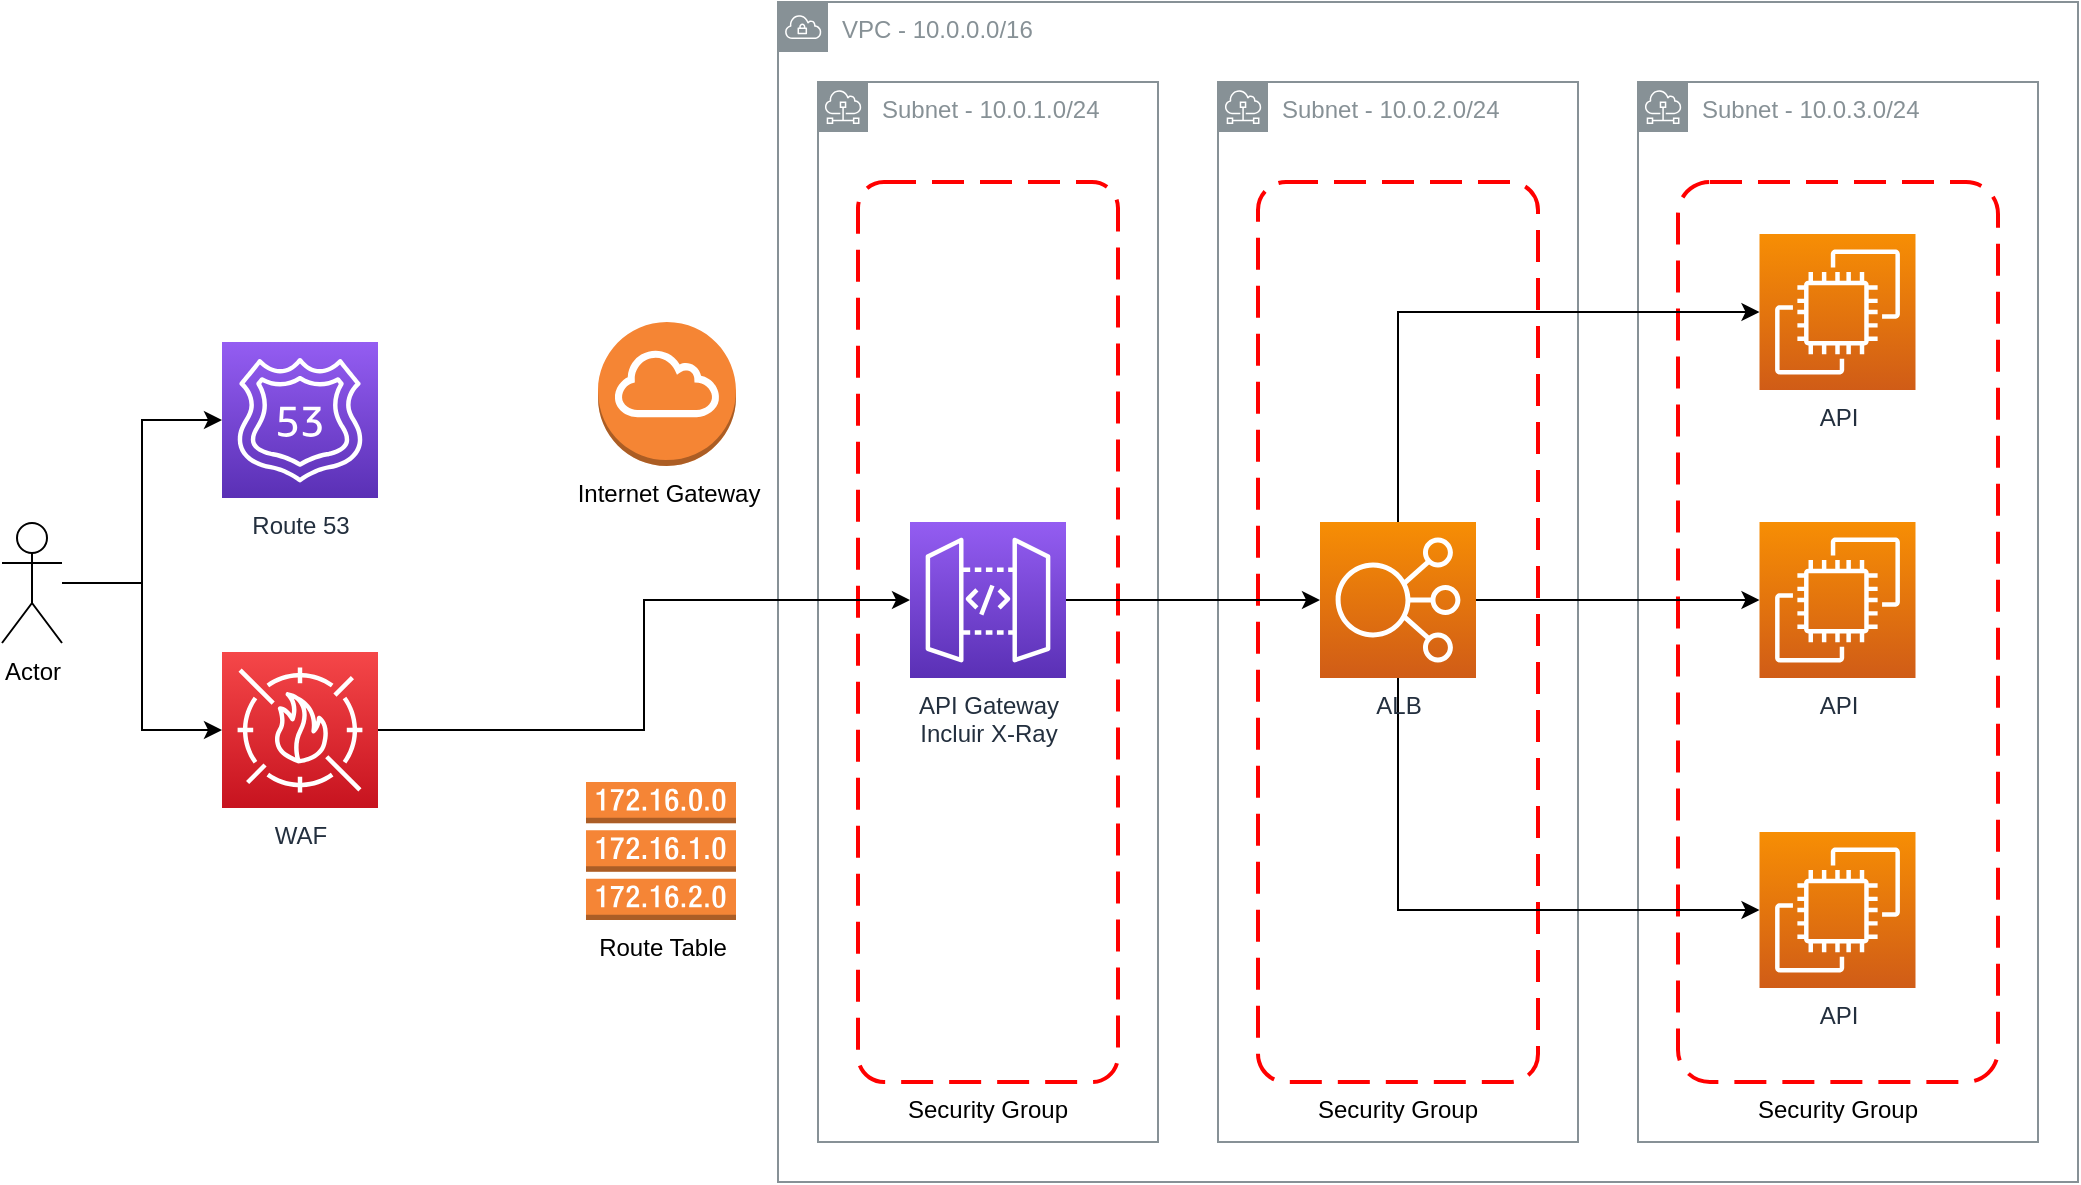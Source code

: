 <mxfile version="16.5.1" type="device" pages="2"><diagram id="eCbqJ1vzEe-MgR_kVF9B" name="1 - Arquitetura AWS"><mxGraphModel dx="3716" dy="857" grid="1" gridSize="10" guides="1" tooltips="1" connect="1" arrows="1" fold="1" page="1" pageScale="1" pageWidth="827" pageHeight="1169" math="0" shadow="0"><root><mxCell id="4GImXHgVdyIoRwlOzIsk-0"/><mxCell id="4GImXHgVdyIoRwlOzIsk-1" parent="4GImXHgVdyIoRwlOzIsk-0"/><mxCell id="bHW3LOVag84pb9nF0G_8-0" value="VPC - 10.0.0.0/16" style="sketch=0;outlineConnect=0;gradientColor=none;html=1;whiteSpace=wrap;fontSize=12;fontStyle=0;shape=mxgraph.aws4.group;grIcon=mxgraph.aws4.group_vpc;strokeColor=#879196;fillColor=none;verticalAlign=top;align=left;spacingLeft=30;fontColor=#879196;dashed=0;" parent="4GImXHgVdyIoRwlOzIsk-1" vertex="1"><mxGeometry x="-1242" y="10" width="650" height="590" as="geometry"/></mxCell><mxCell id="bHW3LOVag84pb9nF0G_8-13" value="Subnet - 10.0.1.0/24" style="sketch=0;outlineConnect=0;gradientColor=none;html=1;whiteSpace=wrap;fontSize=12;fontStyle=0;shape=mxgraph.aws4.group;grIcon=mxgraph.aws4.group_subnet;strokeColor=#879196;fillColor=none;verticalAlign=top;align=left;spacingLeft=30;fontColor=#879196;dashed=0;" parent="4GImXHgVdyIoRwlOzIsk-1" vertex="1"><mxGeometry x="-1222" y="50" width="170" height="530" as="geometry"/></mxCell><mxCell id="bHW3LOVag84pb9nF0G_8-14" value="Security Group" style="rounded=1;arcSize=10;dashed=1;strokeColor=#ff0000;fillColor=none;gradientColor=none;dashPattern=8 4;strokeWidth=2;labelPosition=center;verticalLabelPosition=bottom;align=center;verticalAlign=top;" parent="4GImXHgVdyIoRwlOzIsk-1" vertex="1"><mxGeometry x="-1202" y="100" width="130" height="450" as="geometry"/></mxCell><mxCell id="bHW3LOVag84pb9nF0G_8-2" value="Subnet - 10.0.2.0/24" style="sketch=0;outlineConnect=0;gradientColor=none;html=1;whiteSpace=wrap;fontSize=12;fontStyle=0;shape=mxgraph.aws4.group;grIcon=mxgraph.aws4.group_subnet;strokeColor=#879196;fillColor=none;verticalAlign=top;align=left;spacingLeft=30;fontColor=#879196;dashed=0;" parent="4GImXHgVdyIoRwlOzIsk-1" vertex="1"><mxGeometry x="-1022" y="50" width="180" height="530" as="geometry"/></mxCell><mxCell id="bHW3LOVag84pb9nF0G_8-8" value="Security Group" style="rounded=1;arcSize=10;dashed=1;strokeColor=#ff0000;fillColor=none;gradientColor=none;dashPattern=8 4;strokeWidth=2;labelPosition=center;verticalLabelPosition=bottom;align=center;verticalAlign=top;" parent="4GImXHgVdyIoRwlOzIsk-1" vertex="1"><mxGeometry x="-1002" y="100" width="140" height="450" as="geometry"/></mxCell><mxCell id="bHW3LOVag84pb9nF0G_8-1" value="Subnet - 10.0.3.0/24" style="sketch=0;outlineConnect=0;gradientColor=none;html=1;whiteSpace=wrap;fontSize=12;fontStyle=0;shape=mxgraph.aws4.group;grIcon=mxgraph.aws4.group_subnet;strokeColor=#879196;fillColor=none;verticalAlign=top;align=left;spacingLeft=30;fontColor=#879196;dashed=0;" parent="4GImXHgVdyIoRwlOzIsk-1" vertex="1"><mxGeometry x="-812" y="50" width="200" height="530" as="geometry"/></mxCell><mxCell id="bHW3LOVag84pb9nF0G_8-4" value="Security Group" style="rounded=1;arcSize=10;dashed=1;strokeColor=#ff0000;fillColor=none;gradientColor=none;dashPattern=8 4;strokeWidth=2;labelPosition=center;verticalLabelPosition=bottom;align=center;verticalAlign=top;" parent="4GImXHgVdyIoRwlOzIsk-1" vertex="1"><mxGeometry x="-792" y="100" width="160" height="450" as="geometry"/></mxCell><mxCell id="bHW3LOVag84pb9nF0G_8-3" value="API" style="sketch=0;points=[[0,0,0],[0.25,0,0],[0.5,0,0],[0.75,0,0],[1,0,0],[0,1,0],[0.25,1,0],[0.5,1,0],[0.75,1,0],[1,1,0],[0,0.25,0],[0,0.5,0],[0,0.75,0],[1,0.25,0],[1,0.5,0],[1,0.75,0]];outlineConnect=0;fontColor=#232F3E;gradientColor=#F78E04;gradientDirection=north;fillColor=#D05C17;strokeColor=#ffffff;dashed=0;verticalLabelPosition=bottom;verticalAlign=top;align=center;html=1;fontSize=12;fontStyle=0;aspect=fixed;shape=mxgraph.aws4.resourceIcon;resIcon=mxgraph.aws4.ec2;" parent="4GImXHgVdyIoRwlOzIsk-1" vertex="1"><mxGeometry x="-751.25" y="126" width="78" height="78" as="geometry"/></mxCell><mxCell id="bHW3LOVag84pb9nF0G_8-5" value="API" style="sketch=0;points=[[0,0,0],[0.25,0,0],[0.5,0,0],[0.75,0,0],[1,0,0],[0,1,0],[0.25,1,0],[0.5,1,0],[0.75,1,0],[1,1,0],[0,0.25,0],[0,0.5,0],[0,0.75,0],[1,0.25,0],[1,0.5,0],[1,0.75,0]];outlineConnect=0;fontColor=#232F3E;gradientColor=#F78E04;gradientDirection=north;fillColor=#D05C17;strokeColor=#ffffff;dashed=0;verticalLabelPosition=bottom;verticalAlign=top;align=center;html=1;fontSize=12;fontStyle=0;aspect=fixed;shape=mxgraph.aws4.resourceIcon;resIcon=mxgraph.aws4.ec2;" parent="4GImXHgVdyIoRwlOzIsk-1" vertex="1"><mxGeometry x="-751.25" y="270" width="78" height="78" as="geometry"/></mxCell><mxCell id="bHW3LOVag84pb9nF0G_8-6" value="API" style="sketch=0;points=[[0,0,0],[0.25,0,0],[0.5,0,0],[0.75,0,0],[1,0,0],[0,1,0],[0.25,1,0],[0.5,1,0],[0.75,1,0],[1,1,0],[0,0.25,0],[0,0.5,0],[0,0.75,0],[1,0.25,0],[1,0.5,0],[1,0.75,0]];outlineConnect=0;fontColor=#232F3E;gradientColor=#F78E04;gradientDirection=north;fillColor=#D05C17;strokeColor=#ffffff;dashed=0;verticalLabelPosition=bottom;verticalAlign=top;align=center;html=1;fontSize=12;fontStyle=0;aspect=fixed;shape=mxgraph.aws4.resourceIcon;resIcon=mxgraph.aws4.ec2;" parent="4GImXHgVdyIoRwlOzIsk-1" vertex="1"><mxGeometry x="-751.25" y="425" width="78" height="78" as="geometry"/></mxCell><mxCell id="bHW3LOVag84pb9nF0G_8-9" style="edgeStyle=orthogonalEdgeStyle;rounded=0;orthogonalLoop=1;jettySize=auto;html=1;" parent="4GImXHgVdyIoRwlOzIsk-1" source="bHW3LOVag84pb9nF0G_8-7" target="bHW3LOVag84pb9nF0G_8-5" edge="1"><mxGeometry relative="1" as="geometry"/></mxCell><mxCell id="bHW3LOVag84pb9nF0G_8-10" style="edgeStyle=orthogonalEdgeStyle;rounded=0;orthogonalLoop=1;jettySize=auto;html=1;entryX=0;entryY=0.5;entryDx=0;entryDy=0;entryPerimeter=0;" parent="4GImXHgVdyIoRwlOzIsk-1" source="bHW3LOVag84pb9nF0G_8-7" target="bHW3LOVag84pb9nF0G_8-3" edge="1"><mxGeometry relative="1" as="geometry"><Array as="points"><mxPoint x="-932" y="165"/></Array></mxGeometry></mxCell><mxCell id="bHW3LOVag84pb9nF0G_8-11" style="edgeStyle=orthogonalEdgeStyle;rounded=0;orthogonalLoop=1;jettySize=auto;html=1;entryX=0;entryY=0.5;entryDx=0;entryDy=0;entryPerimeter=0;" parent="4GImXHgVdyIoRwlOzIsk-1" source="bHW3LOVag84pb9nF0G_8-7" target="bHW3LOVag84pb9nF0G_8-6" edge="1"><mxGeometry relative="1" as="geometry"><Array as="points"><mxPoint x="-932" y="464"/></Array></mxGeometry></mxCell><mxCell id="bHW3LOVag84pb9nF0G_8-7" value="ALB" style="sketch=0;points=[[0,0,0],[0.25,0,0],[0.5,0,0],[0.75,0,0],[1,0,0],[0,1,0],[0.25,1,0],[0.5,1,0],[0.75,1,0],[1,1,0],[0,0.25,0],[0,0.5,0],[0,0.75,0],[1,0.25,0],[1,0.5,0],[1,0.75,0]];outlineConnect=0;fontColor=#232F3E;gradientColor=#F78E04;gradientDirection=north;fillColor=#D05C17;strokeColor=#ffffff;dashed=0;verticalLabelPosition=bottom;verticalAlign=top;align=center;html=1;fontSize=12;fontStyle=0;aspect=fixed;shape=mxgraph.aws4.resourceIcon;resIcon=mxgraph.aws4.elastic_load_balancing;" parent="4GImXHgVdyIoRwlOzIsk-1" vertex="1"><mxGeometry x="-971" y="270" width="78" height="78" as="geometry"/></mxCell><mxCell id="bHW3LOVag84pb9nF0G_8-15" style="edgeStyle=orthogonalEdgeStyle;rounded=0;orthogonalLoop=1;jettySize=auto;html=1;" parent="4GImXHgVdyIoRwlOzIsk-1" source="bHW3LOVag84pb9nF0G_8-12" target="bHW3LOVag84pb9nF0G_8-7" edge="1"><mxGeometry relative="1" as="geometry"/></mxCell><mxCell id="bHW3LOVag84pb9nF0G_8-12" value="API Gateway&lt;br&gt;Incluir X-Ray" style="sketch=0;points=[[0,0,0],[0.25,0,0],[0.5,0,0],[0.75,0,0],[1,0,0],[0,1,0],[0.25,1,0],[0.5,1,0],[0.75,1,0],[1,1,0],[0,0.25,0],[0,0.5,0],[0,0.75,0],[1,0.25,0],[1,0.5,0],[1,0.75,0]];outlineConnect=0;fontColor=#232F3E;gradientColor=#945DF2;gradientDirection=north;fillColor=#5A30B5;strokeColor=#ffffff;dashed=0;verticalLabelPosition=bottom;verticalAlign=top;align=center;html=1;fontSize=12;fontStyle=0;aspect=fixed;shape=mxgraph.aws4.resourceIcon;resIcon=mxgraph.aws4.api_gateway;" parent="4GImXHgVdyIoRwlOzIsk-1" vertex="1"><mxGeometry x="-1176" y="270" width="78" height="78" as="geometry"/></mxCell><mxCell id="bHW3LOVag84pb9nF0G_8-18" style="edgeStyle=orthogonalEdgeStyle;rounded=0;orthogonalLoop=1;jettySize=auto;html=1;" parent="4GImXHgVdyIoRwlOzIsk-1" source="bHW3LOVag84pb9nF0G_8-16" target="bHW3LOVag84pb9nF0G_8-12" edge="1"><mxGeometry relative="1" as="geometry"/></mxCell><mxCell id="bHW3LOVag84pb9nF0G_8-16" value="WAF" style="sketch=0;points=[[0,0,0],[0.25,0,0],[0.5,0,0],[0.75,0,0],[1,0,0],[0,1,0],[0.25,1,0],[0.5,1,0],[0.75,1,0],[1,1,0],[0,0.25,0],[0,0.5,0],[0,0.75,0],[1,0.25,0],[1,0.5,0],[1,0.75,0]];outlineConnect=0;fontColor=#232F3E;gradientColor=#F54749;gradientDirection=north;fillColor=#C7131F;strokeColor=#ffffff;dashed=0;verticalLabelPosition=bottom;verticalAlign=top;align=center;html=1;fontSize=12;fontStyle=0;aspect=fixed;shape=mxgraph.aws4.resourceIcon;resIcon=mxgraph.aws4.waf;" parent="4GImXHgVdyIoRwlOzIsk-1" vertex="1"><mxGeometry x="-1520" y="335" width="78" height="78" as="geometry"/></mxCell><mxCell id="bHW3LOVag84pb9nF0G_8-17" value="Route 53" style="sketch=0;points=[[0,0,0],[0.25,0,0],[0.5,0,0],[0.75,0,0],[1,0,0],[0,1,0],[0.25,1,0],[0.5,1,0],[0.75,1,0],[1,1,0],[0,0.25,0],[0,0.5,0],[0,0.75,0],[1,0.25,0],[1,0.5,0],[1,0.75,0]];outlineConnect=0;fontColor=#232F3E;gradientColor=#945DF2;gradientDirection=north;fillColor=#5A30B5;strokeColor=#ffffff;dashed=0;verticalLabelPosition=bottom;verticalAlign=top;align=center;html=1;fontSize=12;fontStyle=0;aspect=fixed;shape=mxgraph.aws4.resourceIcon;resIcon=mxgraph.aws4.route_53;" parent="4GImXHgVdyIoRwlOzIsk-1" vertex="1"><mxGeometry x="-1520" y="180" width="78" height="78" as="geometry"/></mxCell><mxCell id="bHW3LOVag84pb9nF0G_8-20" style="edgeStyle=orthogonalEdgeStyle;rounded=0;orthogonalLoop=1;jettySize=auto;html=1;entryX=0;entryY=0.5;entryDx=0;entryDy=0;entryPerimeter=0;" parent="4GImXHgVdyIoRwlOzIsk-1" source="bHW3LOVag84pb9nF0G_8-19" target="bHW3LOVag84pb9nF0G_8-17" edge="1"><mxGeometry relative="1" as="geometry"/></mxCell><mxCell id="bHW3LOVag84pb9nF0G_8-21" style="edgeStyle=orthogonalEdgeStyle;rounded=0;orthogonalLoop=1;jettySize=auto;html=1;entryX=0;entryY=0.5;entryDx=0;entryDy=0;entryPerimeter=0;" parent="4GImXHgVdyIoRwlOzIsk-1" source="bHW3LOVag84pb9nF0G_8-19" target="bHW3LOVag84pb9nF0G_8-16" edge="1"><mxGeometry relative="1" as="geometry"/></mxCell><mxCell id="bHW3LOVag84pb9nF0G_8-19" value="Actor" style="shape=umlActor;verticalLabelPosition=bottom;verticalAlign=top;html=1;outlineConnect=0;" parent="4GImXHgVdyIoRwlOzIsk-1" vertex="1"><mxGeometry x="-1630" y="270.5" width="30" height="60" as="geometry"/></mxCell><mxCell id="5qsGLVUGZ2NqJrRloyP1-0" value="Internet Gateway" style="outlineConnect=0;dashed=0;verticalLabelPosition=bottom;verticalAlign=top;align=center;html=1;shape=mxgraph.aws3.internet_gateway;fillColor=#F58534;gradientColor=none;" parent="4GImXHgVdyIoRwlOzIsk-1" vertex="1"><mxGeometry x="-1332" y="170" width="69" height="72" as="geometry"/></mxCell><mxCell id="5qsGLVUGZ2NqJrRloyP1-1" value="Route Table" style="outlineConnect=0;dashed=0;verticalLabelPosition=bottom;verticalAlign=top;align=center;html=1;shape=mxgraph.aws3.route_table;fillColor=#F58536;gradientColor=none;" parent="4GImXHgVdyIoRwlOzIsk-1" vertex="1"><mxGeometry x="-1338" y="400" width="75" height="69" as="geometry"/></mxCell></root></mxGraphModel></diagram><diagram id="8WglmZ0I9IiG6SSyaFbl" name="2 - BFF Marvel"><mxGraphModel dx="4543" dy="857" grid="1" gridSize="10" guides="1" tooltips="1" connect="1" arrows="1" fold="1" page="1" pageScale="1" pageWidth="827" pageHeight="1169" math="0" shadow="0"><root><mxCell id="R7wYFqRmtam_3Gg0_cy6-0"/><mxCell id="R7wYFqRmtam_3Gg0_cy6-1" parent="R7wYFqRmtam_3Gg0_cy6-0"/><mxCell id="tIrV93FEi04GlcJZNaiS-5" style="edgeStyle=orthogonalEdgeStyle;rounded=0;orthogonalLoop=1;jettySize=auto;html=1;entryX=0.5;entryY=1;entryDx=0;entryDy=0;entryPerimeter=0;" parent="R7wYFqRmtam_3Gg0_cy6-1" source="tIrV93FEi04GlcJZNaiS-0" target="tIrV93FEi04GlcJZNaiS-1" edge="1"><mxGeometry relative="1" as="geometry"/></mxCell><mxCell id="tIrV93FEi04GlcJZNaiS-6" style="edgeStyle=orthogonalEdgeStyle;rounded=0;orthogonalLoop=1;jettySize=auto;html=1;" parent="R7wYFqRmtam_3Gg0_cy6-1" source="tIrV93FEi04GlcJZNaiS-0" target="tIrV93FEi04GlcJZNaiS-2" edge="1"><mxGeometry relative="1" as="geometry"/></mxCell><mxCell id="tIrV93FEi04GlcJZNaiS-7" style="edgeStyle=orthogonalEdgeStyle;rounded=0;orthogonalLoop=1;jettySize=auto;html=1;entryX=0;entryY=0.5;entryDx=0;entryDy=0;entryPerimeter=0;" parent="R7wYFqRmtam_3Gg0_cy6-1" source="tIrV93FEi04GlcJZNaiS-0" target="tIrV93FEi04GlcJZNaiS-3" edge="1"><mxGeometry relative="1" as="geometry"/></mxCell><mxCell id="tIrV93FEi04GlcJZNaiS-0" value="BFF Marvel API" style="shape=image;verticalLabelPosition=bottom;labelBackgroundColor=default;verticalAlign=top;aspect=fixed;imageAspect=0;image=https://miro.medium.com/max/856/1*O68LbDvD5Dcsnez73M7v4Q.png;" parent="R7wYFqRmtam_3Gg0_cy6-1" vertex="1"><mxGeometry x="-2218.06" y="260" width="77.94" height="70" as="geometry"/></mxCell><mxCell id="tIrV93FEi04GlcJZNaiS-1" value="&lt;b&gt;Secrets Manager&lt;/b&gt;&lt;br&gt;Chaves e Segredos da Aplicação" style="sketch=0;points=[[0,0,0],[0.25,0,0],[0.5,0,0],[0.75,0,0],[1,0,0],[0,1,0],[0.25,1,0],[0.5,1,0],[0.75,1,0],[1,1,0],[0,0.25,0],[0,0.5,0],[0,0.75,0],[1,0.25,0],[1,0.5,0],[1,0.75,0]];outlineConnect=0;fontColor=#232F3E;gradientColor=#F54749;gradientDirection=north;fillColor=#C7131F;strokeColor=#ffffff;dashed=0;verticalLabelPosition=bottom;verticalAlign=top;align=center;html=1;fontSize=12;fontStyle=0;aspect=fixed;shape=mxgraph.aws4.resourceIcon;resIcon=mxgraph.aws4.secrets_manager;" parent="R7wYFqRmtam_3Gg0_cy6-1" vertex="1"><mxGeometry x="-2218.06" y="80" width="78" height="78" as="geometry"/></mxCell><mxCell id="tIrV93FEi04GlcJZNaiS-2" value="&lt;b&gt;Parameter Store&lt;/b&gt;&lt;br&gt;Configuração geral da Aplicação" style="sketch=0;outlineConnect=0;fontColor=#232F3E;gradientColor=none;fillColor=#B0084D;strokeColor=none;dashed=0;verticalLabelPosition=bottom;verticalAlign=top;align=center;html=1;fontSize=12;fontStyle=0;aspect=fixed;pointerEvents=1;shape=mxgraph.aws4.parameter_store;" parent="R7wYFqRmtam_3Gg0_cy6-1" vertex="1"><mxGeometry x="-2216.59" y="430" width="75" height="78" as="geometry"/></mxCell><mxCell id="tIrV93FEi04GlcJZNaiS-8" style="edgeStyle=orthogonalEdgeStyle;rounded=0;orthogonalLoop=1;jettySize=auto;html=1;entryX=0;entryY=0.5;entryDx=0;entryDy=0;entryPerimeter=0;" parent="R7wYFqRmtam_3Gg0_cy6-1" source="tIrV93FEi04GlcJZNaiS-3" target="tIrV93FEi04GlcJZNaiS-4" edge="1"><mxGeometry relative="1" as="geometry"/></mxCell><mxCell id="tIrV93FEi04GlcJZNaiS-16" style="edgeStyle=orthogonalEdgeStyle;rounded=0;orthogonalLoop=1;jettySize=auto;html=1;" parent="R7wYFqRmtam_3Gg0_cy6-1" source="tIrV93FEi04GlcJZNaiS-3" target="tIrV93FEi04GlcJZNaiS-14" edge="1"><mxGeometry relative="1" as="geometry"><Array as="points"><mxPoint x="-1979" y="115"/></Array></mxGeometry></mxCell><mxCell id="RXfX2YaVBO0T0g0FrSJj-2" style="edgeStyle=orthogonalEdgeStyle;rounded=0;orthogonalLoop=1;jettySize=auto;html=1;fontColor=#FF0000;" parent="R7wYFqRmtam_3Gg0_cy6-1" source="tIrV93FEi04GlcJZNaiS-3" target="RXfX2YaVBO0T0g0FrSJj-1" edge="1"><mxGeometry relative="1" as="geometry"><Array as="points"><mxPoint x="-1979" y="487"/></Array></mxGeometry></mxCell><mxCell id="tIrV93FEi04GlcJZNaiS-3" value="&lt;b&gt;SNS&lt;/b&gt;&lt;br&gt;Informações das imagens &lt;br&gt;dos Personagens" style="sketch=0;points=[[0,0,0],[0.25,0,0],[0.5,0,0],[0.75,0,0],[1,0,0],[0,1,0],[0.25,1,0],[0.5,1,0],[0.75,1,0],[1,1,0],[0,0.25,0],[0,0.5,0],[0,0.75,0],[1,0.25,0],[1,0.5,0],[1,0.75,0]];outlineConnect=0;fontColor=#232F3E;gradientColor=#FF4F8B;gradientDirection=north;fillColor=#BC1356;strokeColor=#ffffff;dashed=0;verticalLabelPosition=bottom;verticalAlign=top;align=center;html=1;fontSize=12;fontStyle=0;aspect=fixed;shape=mxgraph.aws4.resourceIcon;resIcon=mxgraph.aws4.sns;" parent="R7wYFqRmtam_3Gg0_cy6-1" vertex="1"><mxGeometry x="-2018" y="256" width="78" height="78" as="geometry"/></mxCell><mxCell id="tIrV93FEi04GlcJZNaiS-4" value="&lt;b&gt;SQS&lt;/b&gt;&lt;br&gt;Informações das imagens&lt;br&gt;dos Personagens" style="sketch=0;points=[[0,0,0],[0.25,0,0],[0.5,0,0],[0.75,0,0],[1,0,0],[0,1,0],[0.25,1,0],[0.5,1,0],[0.75,1,0],[1,1,0],[0,0.25,0],[0,0.5,0],[0,0.75,0],[1,0.25,0],[1,0.5,0],[1,0.75,0]];outlineConnect=0;fontColor=#232F3E;gradientColor=#FF4F8B;gradientDirection=north;fillColor=#BC1356;strokeColor=#ffffff;dashed=0;verticalLabelPosition=bottom;verticalAlign=top;align=center;html=1;fontSize=12;fontStyle=0;aspect=fixed;shape=mxgraph.aws4.resourceIcon;resIcon=mxgraph.aws4.sqs;" parent="R7wYFqRmtam_3Gg0_cy6-1" vertex="1"><mxGeometry x="-1838" y="256" width="78" height="78" as="geometry"/></mxCell><mxCell id="tIrV93FEi04GlcJZNaiS-10" style="edgeStyle=orthogonalEdgeStyle;rounded=0;orthogonalLoop=1;jettySize=auto;html=1;" parent="R7wYFqRmtam_3Gg0_cy6-1" source="tIrV93FEi04GlcJZNaiS-9" target="tIrV93FEi04GlcJZNaiS-0" edge="1"><mxGeometry relative="1" as="geometry"/></mxCell><mxCell id="tIrV93FEi04GlcJZNaiS-9" value="Actor" style="shape=umlActor;verticalLabelPosition=bottom;verticalAlign=top;html=1;outlineConnect=0;" parent="R7wYFqRmtam_3Gg0_cy6-1" vertex="1"><mxGeometry x="-2408" y="265" width="30" height="60" as="geometry"/></mxCell><mxCell id="tIrV93FEi04GlcJZNaiS-14" value="&lt;b&gt;Email&lt;/b&gt;&lt;br&gt;Notificando a criação &lt;br&gt;de uma nova imagem de personagem" style="sketch=0;outlineConnect=0;fontColor=#232F3E;gradientColor=none;fillColor=#BF0816;strokeColor=none;dashed=0;verticalLabelPosition=bottom;verticalAlign=top;align=center;html=1;fontSize=12;fontStyle=0;aspect=fixed;shape=mxgraph.aws4.email;" parent="R7wYFqRmtam_3Gg0_cy6-1" vertex="1"><mxGeometry x="-1838" y="80" width="78" height="69" as="geometry"/></mxCell><mxCell id="tIrV93FEi04GlcJZNaiS-17" value="/characters?name=thor" style="text;html=1;strokeColor=none;fillColor=none;align=center;verticalAlign=middle;whiteSpace=wrap;rounded=0;" parent="R7wYFqRmtam_3Gg0_cy6-1" vertex="1"><mxGeometry x="-2368" y="270" width="132" height="16" as="geometry"/></mxCell><mxCell id="tIrV93FEi04GlcJZNaiS-20" style="edgeStyle=orthogonalEdgeStyle;rounded=0;orthogonalLoop=1;jettySize=auto;html=1;entryX=1;entryY=0.5;entryDx=0;entryDy=0;entryPerimeter=0;" parent="R7wYFqRmtam_3Gg0_cy6-1" source="tIrV93FEi04GlcJZNaiS-19" target="tIrV93FEi04GlcJZNaiS-4" edge="1"><mxGeometry relative="1" as="geometry"><Array as="points"><mxPoint x="-1649" y="130"/><mxPoint x="-1649" y="295"/></Array></mxGeometry></mxCell><mxCell id="tIrV93FEi04GlcJZNaiS-22" style="edgeStyle=orthogonalEdgeStyle;rounded=0;orthogonalLoop=1;jettySize=auto;html=1;" parent="R7wYFqRmtam_3Gg0_cy6-1" source="tIrV93FEi04GlcJZNaiS-19" target="tIrV93FEi04GlcJZNaiS-21" edge="1"><mxGeometry relative="1" as="geometry"/></mxCell><mxCell id="tIrV93FEi04GlcJZNaiS-19" value="Worker Marvel" style="shape=image;verticalLabelPosition=bottom;labelBackgroundColor=default;verticalAlign=top;aspect=fixed;imageAspect=0;image=https://miro.medium.com/max/856/1*O68LbDvD5Dcsnez73M7v4Q.png;" parent="R7wYFqRmtam_3Gg0_cy6-1" vertex="1"><mxGeometry x="-1618" y="95" width="77.94" height="70" as="geometry"/></mxCell><mxCell id="tIrV93FEi04GlcJZNaiS-21" value="&lt;b&gt;S3&lt;/b&gt;&lt;br&gt;Bucket de Imagem &lt;br&gt;dos Personagens" style="sketch=0;points=[[0,0,0],[0.25,0,0],[0.5,0,0],[0.75,0,0],[1,0,0],[0,1,0],[0.25,1,0],[0.5,1,0],[0.75,1,0],[1,1,0],[0,0.25,0],[0,0.5,0],[0,0.75,0],[1,0.25,0],[1,0.5,0],[1,0.75,0]];outlineConnect=0;fontColor=#232F3E;gradientColor=#60A337;gradientDirection=north;fillColor=#277116;strokeColor=#ffffff;dashed=0;verticalLabelPosition=bottom;verticalAlign=top;align=center;html=1;fontSize=12;fontStyle=0;aspect=fixed;shape=mxgraph.aws4.resourceIcon;resIcon=mxgraph.aws4.s3;" parent="R7wYFqRmtam_3Gg0_cy6-1" vertex="1"><mxGeometry x="-1438" y="91" width="78" height="78" as="geometry"/></mxCell><mxCell id="n1wcQecJCuwScp7OdWUn-5" value="" style="rounded=0;whiteSpace=wrap;html=1;dashed=1;fillColor=none;" parent="R7wYFqRmtam_3Gg0_cy6-1" vertex="1"><mxGeometry x="-2058" y="40" width="371" height="560" as="geometry"/></mxCell><mxCell id="RXfX2YaVBO0T0g0FrSJj-1" value="&lt;b style=&quot;color: rgb(35 , 47 , 62)&quot;&gt;SMS&lt;/b&gt;&lt;br style=&quot;color: rgb(35 , 47 , 62)&quot;&gt;&lt;span style=&quot;color: rgb(35 , 47 , 62)&quot;&gt;Notificando a criação&lt;/span&gt;&lt;br style=&quot;color: rgb(35 , 47 , 62)&quot;&gt;&lt;span style=&quot;color: rgb(35 , 47 , 62)&quot;&gt;de uma nova imagem de personagem&lt;/span&gt;" style="dashed=0;outlineConnect=0;html=1;align=center;labelPosition=center;verticalLabelPosition=bottom;verticalAlign=top;shape=mxgraph.webicons.sms;fillColor=#86D466;gradientColor=#42B418;fontColor=#FF0000;" parent="R7wYFqRmtam_3Gg0_cy6-1" vertex="1"><mxGeometry x="-1839" y="450" width="80" height="74" as="geometry"/></mxCell><mxCell id="n1wcQecJCuwScp7OdWUn-4" value="" style="rounded=0;whiteSpace=wrap;html=1;dashed=1;fillColor=none;" parent="R7wYFqRmtam_3Gg0_cy6-1" vertex="1"><mxGeometry x="-2439" y="40" width="371" height="560" as="geometry"/></mxCell><mxCell id="n1wcQecJCuwScp7OdWUn-8" value="" style="rounded=0;whiteSpace=wrap;html=1;dashed=1;fillColor=none;" parent="R7wYFqRmtam_3Gg0_cy6-1" vertex="1"><mxGeometry x="-1679" y="40" width="380" height="180" as="geometry"/></mxCell><mxCell id="n1wcQecJCuwScp7OdWUn-11" value="Criando imagem no Bucket" style="text;html=1;strokeColor=none;fillColor=none;align=center;verticalAlign=middle;whiteSpace=wrap;rounded=0;dashed=1;fontColor=#0000FF;" parent="R7wYFqRmtam_3Gg0_cy6-1" vertex="1"><mxGeometry x="-1679" y="40" width="149" height="20" as="geometry"/></mxCell><mxCell id="n1wcQecJCuwScp7OdWUn-12" value="Notificando a criação da imagem" style="text;html=1;strokeColor=none;fillColor=none;align=center;verticalAlign=middle;whiteSpace=wrap;rounded=0;dashed=1;fontColor=#0000FF;" parent="R7wYFqRmtam_3Gg0_cy6-1" vertex="1"><mxGeometry x="-2058" y="40" width="179" height="20" as="geometry"/></mxCell><mxCell id="n1wcQecJCuwScp7OdWUn-13" value="Configuração da aplicação" style="text;html=1;strokeColor=none;fillColor=none;align=center;verticalAlign=middle;whiteSpace=wrap;rounded=0;dashed=1;fontColor=#0000FF;" parent="R7wYFqRmtam_3Gg0_cy6-1" vertex="1"><mxGeometry x="-2439" y="40" width="150" height="20" as="geometry"/></mxCell><mxCell id="M3Yw253hKOSuBqTKt7J1-1" value="" style="rounded=0;whiteSpace=wrap;html=1;dashed=1;fillColor=none;" parent="R7wYFqRmtam_3Gg0_cy6-1" vertex="1"><mxGeometry x="-2460" y="20" width="1181" height="600" as="geometry"/></mxCell></root></mxGraphModel></diagram></mxfile>